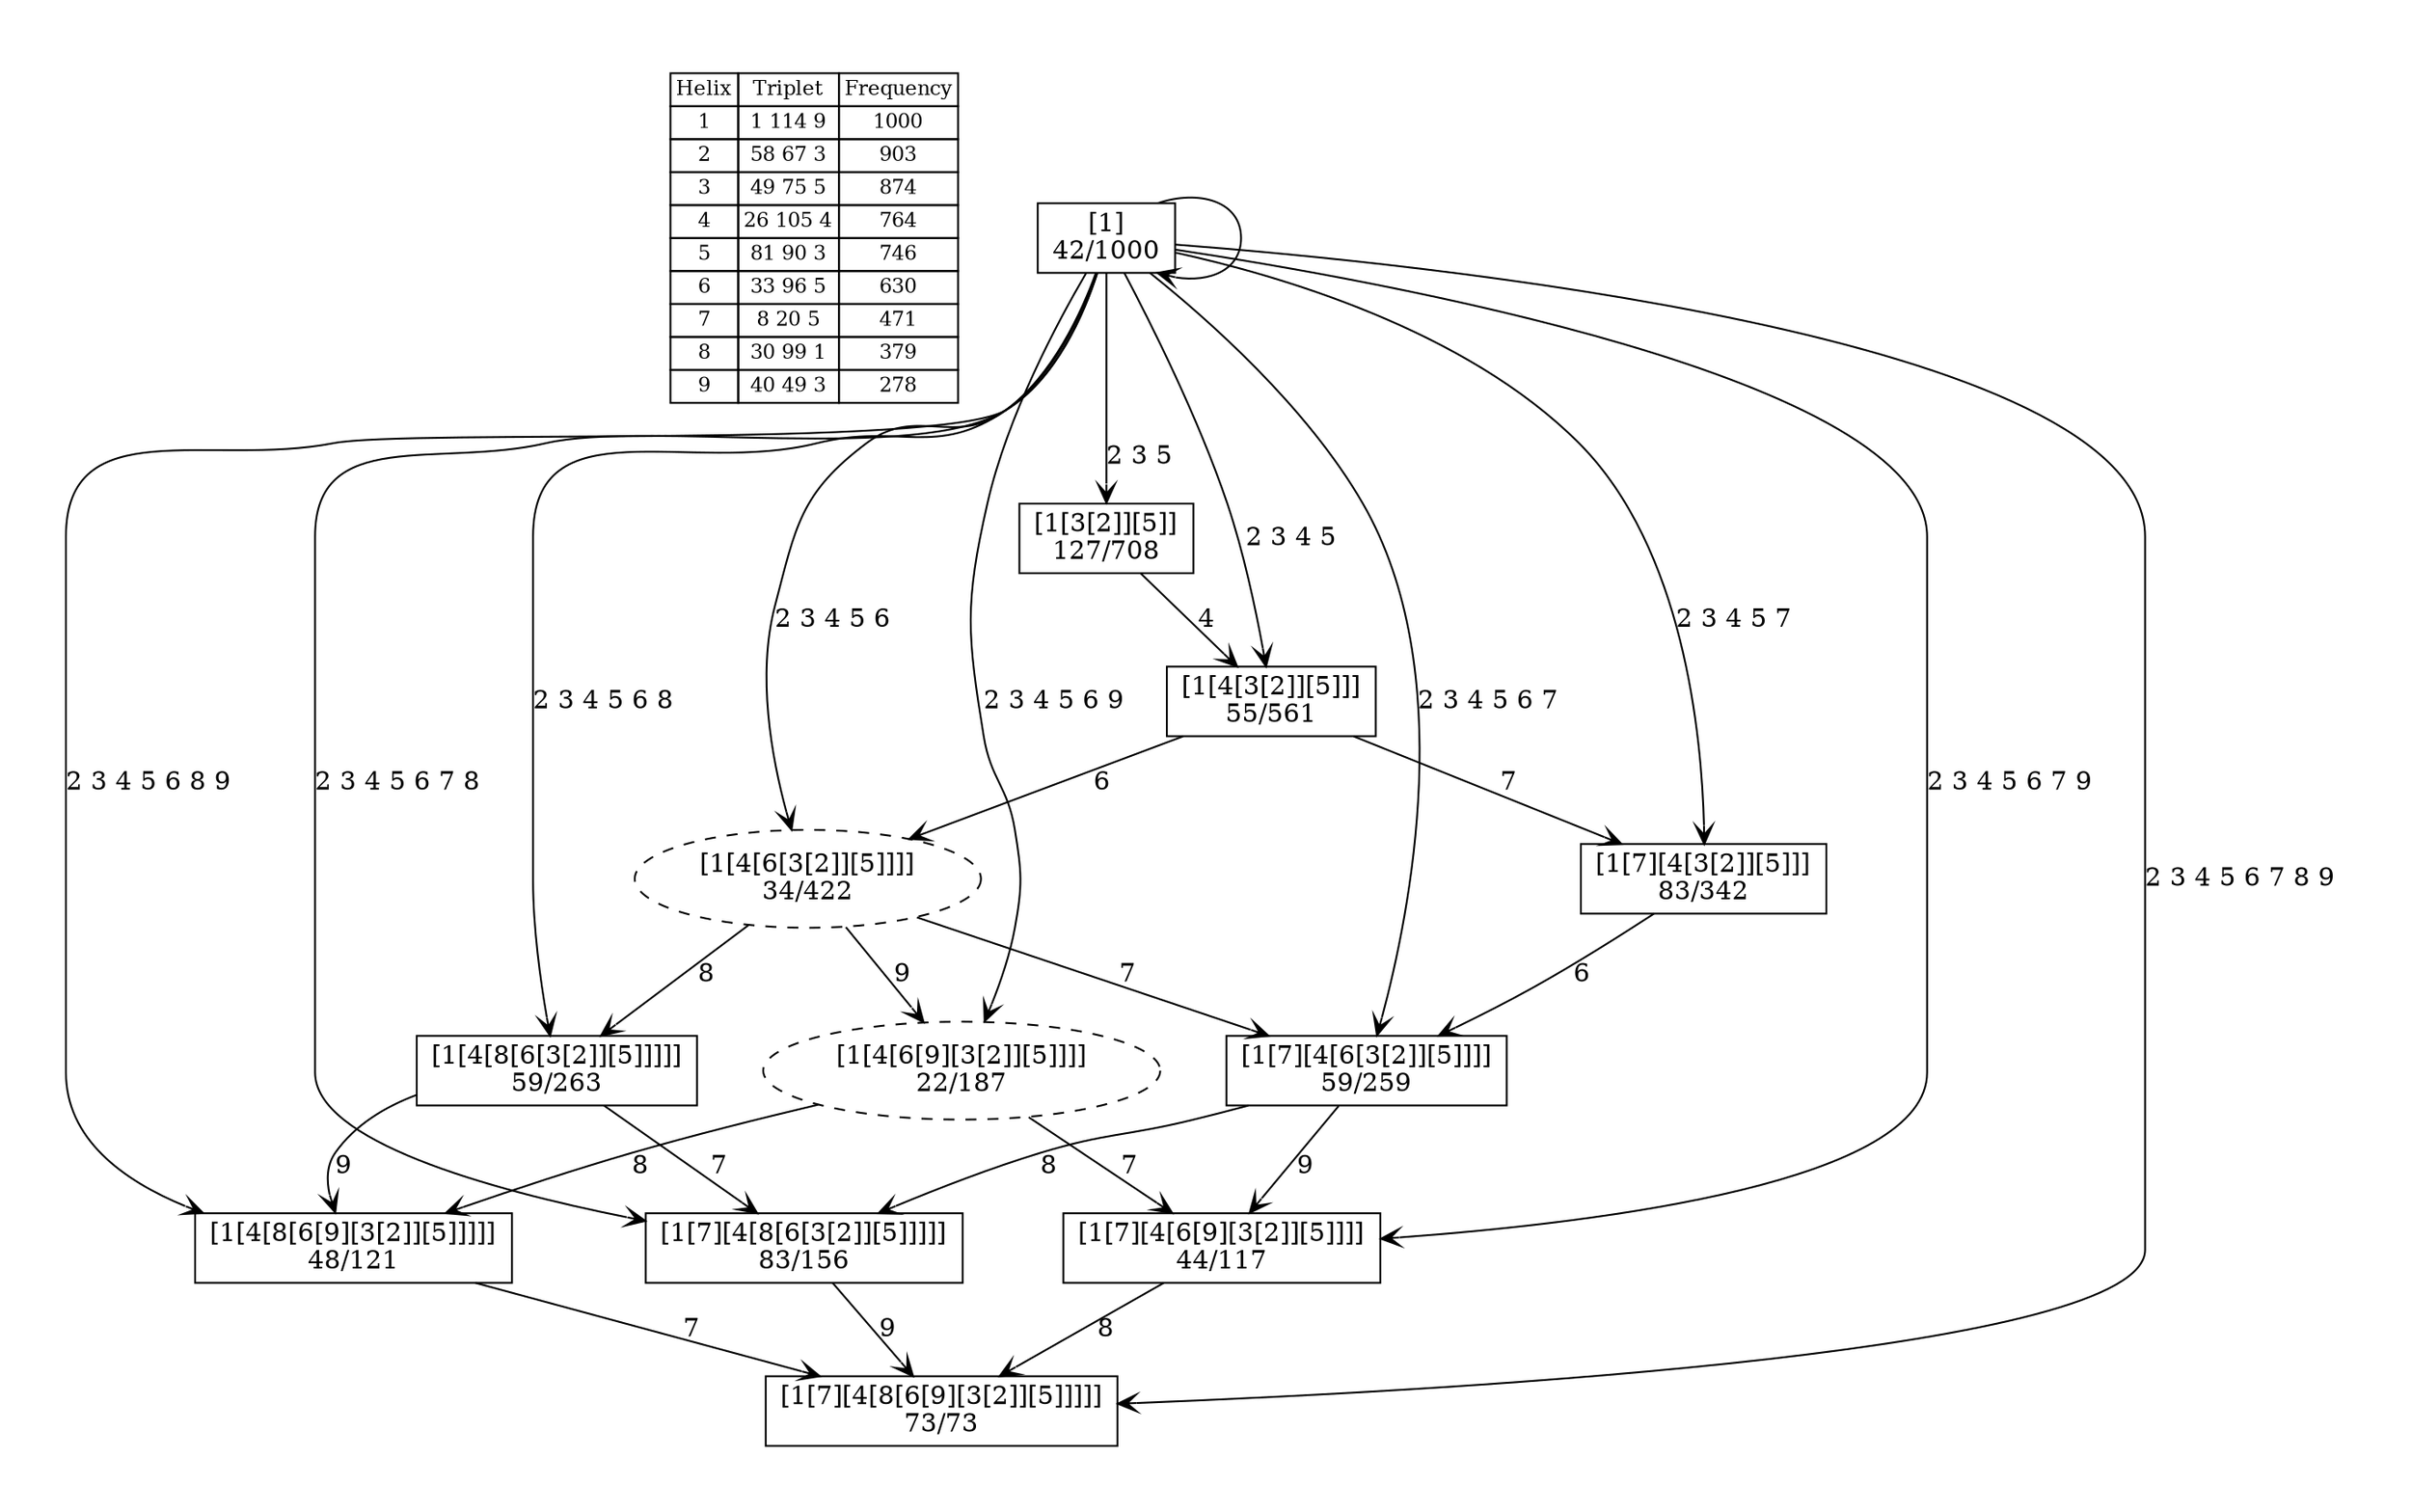 digraph G {
	pad = 0.5;
	nodesep = 0.5;
"legend" [label = < <table border="0" cellborder="1" cellspacing="0"><tr><td>Helix</td><td>Triplet</td><td>Frequency</td></tr>
<tr><td>1</td><td>1 114 9</td><td>1000</td></tr>
<tr><td>2</td><td>58 67 3</td><td>903</td></tr>
<tr><td>3</td><td>49 75 5</td><td>874</td></tr>
<tr><td>4</td><td>26 105 4</td><td>764</td></tr>
<tr><td>5</td><td>81 90 3</td><td>746</td></tr>
<tr><td>6</td><td>33 96 5</td><td>630</td></tr>
<tr><td>7</td><td>8 20 5</td><td>471</td></tr>
<tr><td>8</td><td>30 99 1</td><td>379</td></tr>
<tr><td>9</td><td>40 49 3</td><td>278</td></tr>
</table>>, shape = plaintext, fontsize=11];
"1 2 3 5 " [shape = box];
"1 2 3 4 5 7 " [shape = box];
"1 2 3 4 5 6 7 8 " [shape = box];
"1 2 3 4 5 6 7 8 9 " [shape = box];
"1 2 3 4 5 6 7 " [shape = box];
"1 2 3 4 5 6 8 " [shape = box];
"1 2 3 4 5 " [shape = box];
"1 2 3 4 5 6 8 9 " [shape = box];
"1 2 3 4 5 6 7 9 " [shape = box];
"1 " [shape = box];
"1 2 3 4 5 6 " [style = dashed];
"1 2 3 4 5 6 9 " [style = dashed];
"1 2 3 5 " [label = "[1[3[2]][5]]\n127/708"];
"1 2 3 4 5 7 " [label = "[1[7][4[3[2]][5]]]\n83/342"];
"1 2 3 4 5 6 7 8 " [label = "[1[7][4[8[6[3[2]][5]]]]]\n83/156"];
"1 2 3 4 5 6 7 8 9 " [label = "[1[7][4[8[6[9][3[2]][5]]]]]\n73/73"];
"1 2 3 4 5 6 7 " [label = "[1[7][4[6[3[2]][5]]]]\n59/259"];
"1 2 3 4 5 6 8 " [label = "[1[4[8[6[3[2]][5]]]]]\n59/263"];
"1 2 3 4 5 " [label = "[1[4[3[2]][5]]]\n55/561"];
"1 2 3 4 5 6 8 9 " [label = "[1[4[8[6[9][3[2]][5]]]]]\n48/121"];
"1 2 3 4 5 6 7 9 " [label = "[1[7][4[6[9][3[2]][5]]]]\n44/117"];
"1 " [label = "[1]\n42/1000"];
"1 2 3 4 5 6 " [label = "[1[4[6[3[2]][5]]]]\n34/422"];
"1 2 3 4 5 6 9 " [label = "[1[4[6[9][3[2]][5]]]]\n22/187"];
"1 " [label = "[1]\n42/1000"];
"1 2 3 5 " -> "1 2 3 4 5 " [label = "4 ", arrowhead = vee];
"1 2 3 4 5 7 " -> "1 2 3 4 5 6 7 " [label = "6 ", arrowhead = vee];
"1 2 3 4 5 6 7 8 " -> "1 2 3 4 5 6 7 8 9 " [label = "9 ", arrowhead = vee];
"1 2 3 4 5 6 7 " -> "1 2 3 4 5 6 7 8 " [label = "8 ", arrowhead = vee];
"1 2 3 4 5 6 7 " -> "1 2 3 4 5 6 7 9 " [label = "9 ", arrowhead = vee];
"1 2 3 4 5 6 8 " -> "1 2 3 4 5 6 7 8 " [label = "7 ", arrowhead = vee];
"1 2 3 4 5 6 8 " -> "1 2 3 4 5 6 8 9 " [label = "9 ", arrowhead = vee];
"1 2 3 4 5 " -> "1 2 3 4 5 7 " [label = "7 ", arrowhead = vee];
"1 2 3 4 5 " -> "1 2 3 4 5 6 " [label = "6 ", arrowhead = vee];
"1 2 3 4 5 6 8 9 " -> "1 2 3 4 5 6 7 8 9 " [label = "7 ", arrowhead = vee];
"1 2 3 4 5 6 7 9 " -> "1 2 3 4 5 6 7 8 9 " [label = "8 ", arrowhead = vee];
"1 2 3 4 5 6 " -> "1 2 3 4 5 6 7 " [label = "7 ", arrowhead = vee];
"1 2 3 4 5 6 " -> "1 2 3 4 5 6 8 " [label = "8 ", arrowhead = vee];
"1 2 3 4 5 6 " -> "1 2 3 4 5 6 9 " [label = "9 ", arrowhead = vee];
"1 2 3 4 5 6 9 " -> "1 2 3 4 5 6 8 9 " [label = "8 ", arrowhead = vee];
"1 2 3 4 5 6 9 " -> "1 2 3 4 5 6 7 9 " [label = "7 ", arrowhead = vee];
"1 " -> "1 2 3 5 " [label = "2 3 5 ", arrowhead = vee];
"1 " -> "1 2 3 4 5 7 " [label = "2 3 4 5 7 ", arrowhead = vee];
"1 " -> "1 2 3 4 5 6 7 8 " [label = "2 3 4 5 6 7 8 ", arrowhead = vee];
"1 " -> "1 2 3 4 5 6 7 8 9 " [label = "2 3 4 5 6 7 8 9 ", arrowhead = vee];
"1 " -> "1 2 3 4 5 6 7 " [label = "2 3 4 5 6 7 ", arrowhead = vee];
"1 " -> "1 2 3 4 5 6 8 " [label = "2 3 4 5 6 8 ", arrowhead = vee];
"1 " -> "1 2 3 4 5 " [label = "2 3 4 5 ", arrowhead = vee];
"1 " -> "1 2 3 4 5 6 8 9 " [label = "2 3 4 5 6 8 9 ", arrowhead = vee];
"1 " -> "1 2 3 4 5 6 7 9 " [label = "2 3 4 5 6 7 9 ", arrowhead = vee];
"1 " -> "1 " [label = "", arrowhead = vee];
"1 " -> "1 2 3 4 5 6 " [label = "2 3 4 5 6 ", arrowhead = vee];
"1 " -> "1 2 3 4 5 6 9 " [label = "2 3 4 5 6 9 ", arrowhead = vee];
}